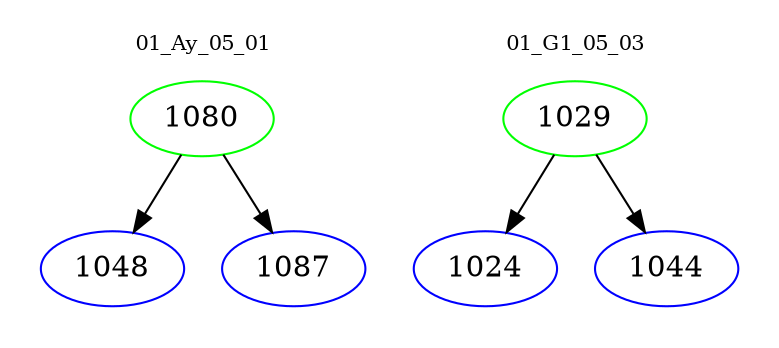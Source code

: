 digraph{
subgraph cluster_0 {
color = white
label = "01_Ay_05_01";
fontsize=10;
T0_1080 [label="1080", color="green"]
T0_1080 -> T0_1048 [color="black"]
T0_1048 [label="1048", color="blue"]
T0_1080 -> T0_1087 [color="black"]
T0_1087 [label="1087", color="blue"]
}
subgraph cluster_1 {
color = white
label = "01_G1_05_03";
fontsize=10;
T1_1029 [label="1029", color="green"]
T1_1029 -> T1_1024 [color="black"]
T1_1024 [label="1024", color="blue"]
T1_1029 -> T1_1044 [color="black"]
T1_1044 [label="1044", color="blue"]
}
}
